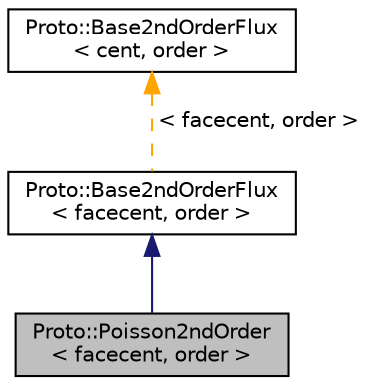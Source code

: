 digraph "Proto::Poisson2ndOrder&lt; facecent, order &gt;"
{
  edge [fontname="Helvetica",fontsize="10",labelfontname="Helvetica",labelfontsize="10"];
  node [fontname="Helvetica",fontsize="10",shape=record];
  Node0 [label="Proto::Poisson2ndOrder\l\< facecent, order \>",height=0.2,width=0.4,color="black", fillcolor="grey75", style="filled", fontcolor="black"];
  Node1 -> Node0 [dir="back",color="midnightblue",fontsize="10",style="solid",fontname="Helvetica"];
  Node1 [label="Proto::Base2ndOrderFlux\l\< facecent, order \>",height=0.2,width=0.4,color="black", fillcolor="white", style="filled",URL="$classProto_1_1Base2ndOrderFlux.html"];
  Node2 -> Node1 [dir="back",color="orange",fontsize="10",style="dashed",label=" \< facecent, order \>" ,fontname="Helvetica"];
  Node2 [label="Proto::Base2ndOrderFlux\l\< cent, order \>",height=0.2,width=0.4,color="black", fillcolor="white", style="filled",URL="$classProto_1_1Base2ndOrderFlux.html",tooltip="stuff in common for all second order flux calculations "];
}
